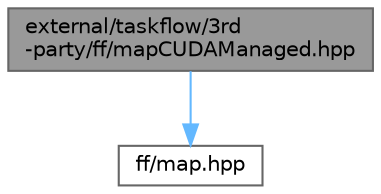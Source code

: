 digraph "external/taskflow/3rd-party/ff/mapCUDAManaged.hpp"
{
 // LATEX_PDF_SIZE
  bgcolor="transparent";
  edge [fontname=Helvetica,fontsize=10,labelfontname=Helvetica,labelfontsize=10];
  node [fontname=Helvetica,fontsize=10,shape=box,height=0.2,width=0.4];
  Node1 [id="Node000001",label="external/taskflow/3rd\l-party/ff/mapCUDAManaged.hpp",height=0.2,width=0.4,color="gray40", fillcolor="grey60", style="filled", fontcolor="black",tooltip="This file describes the map skeleton."];
  Node1 -> Node2 [id="edge1_Node000001_Node000002",color="steelblue1",style="solid",tooltip=" "];
  Node2 [id="Node000002",label="ff/map.hpp",height=0.2,width=0.4,color="grey40", fillcolor="white", style="filled",URL="$map_8hpp.html",tooltip="map pattern"];
}
